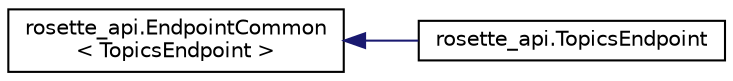 digraph "Graphical Class Hierarchy"
{
  edge [fontname="Helvetica",fontsize="10",labelfontname="Helvetica",labelfontsize="10"];
  node [fontname="Helvetica",fontsize="10",shape=record];
  rankdir="LR";
  Node0 [label="rosette_api.EndpointCommon\l\< TopicsEndpoint \>",height=0.2,width=0.4,color="black", fillcolor="white", style="filled",URL="$classrosette__api_1_1_endpoint_common.html"];
  Node0 -> Node1 [dir="back",color="midnightblue",fontsize="10",style="solid",fontname="Helvetica"];
  Node1 [label="rosette_api.TopicsEndpoint",height=0.2,width=0.4,color="black", fillcolor="white", style="filled",URL="$classrosette__api_1_1_topics_endpoint.html"];
}
